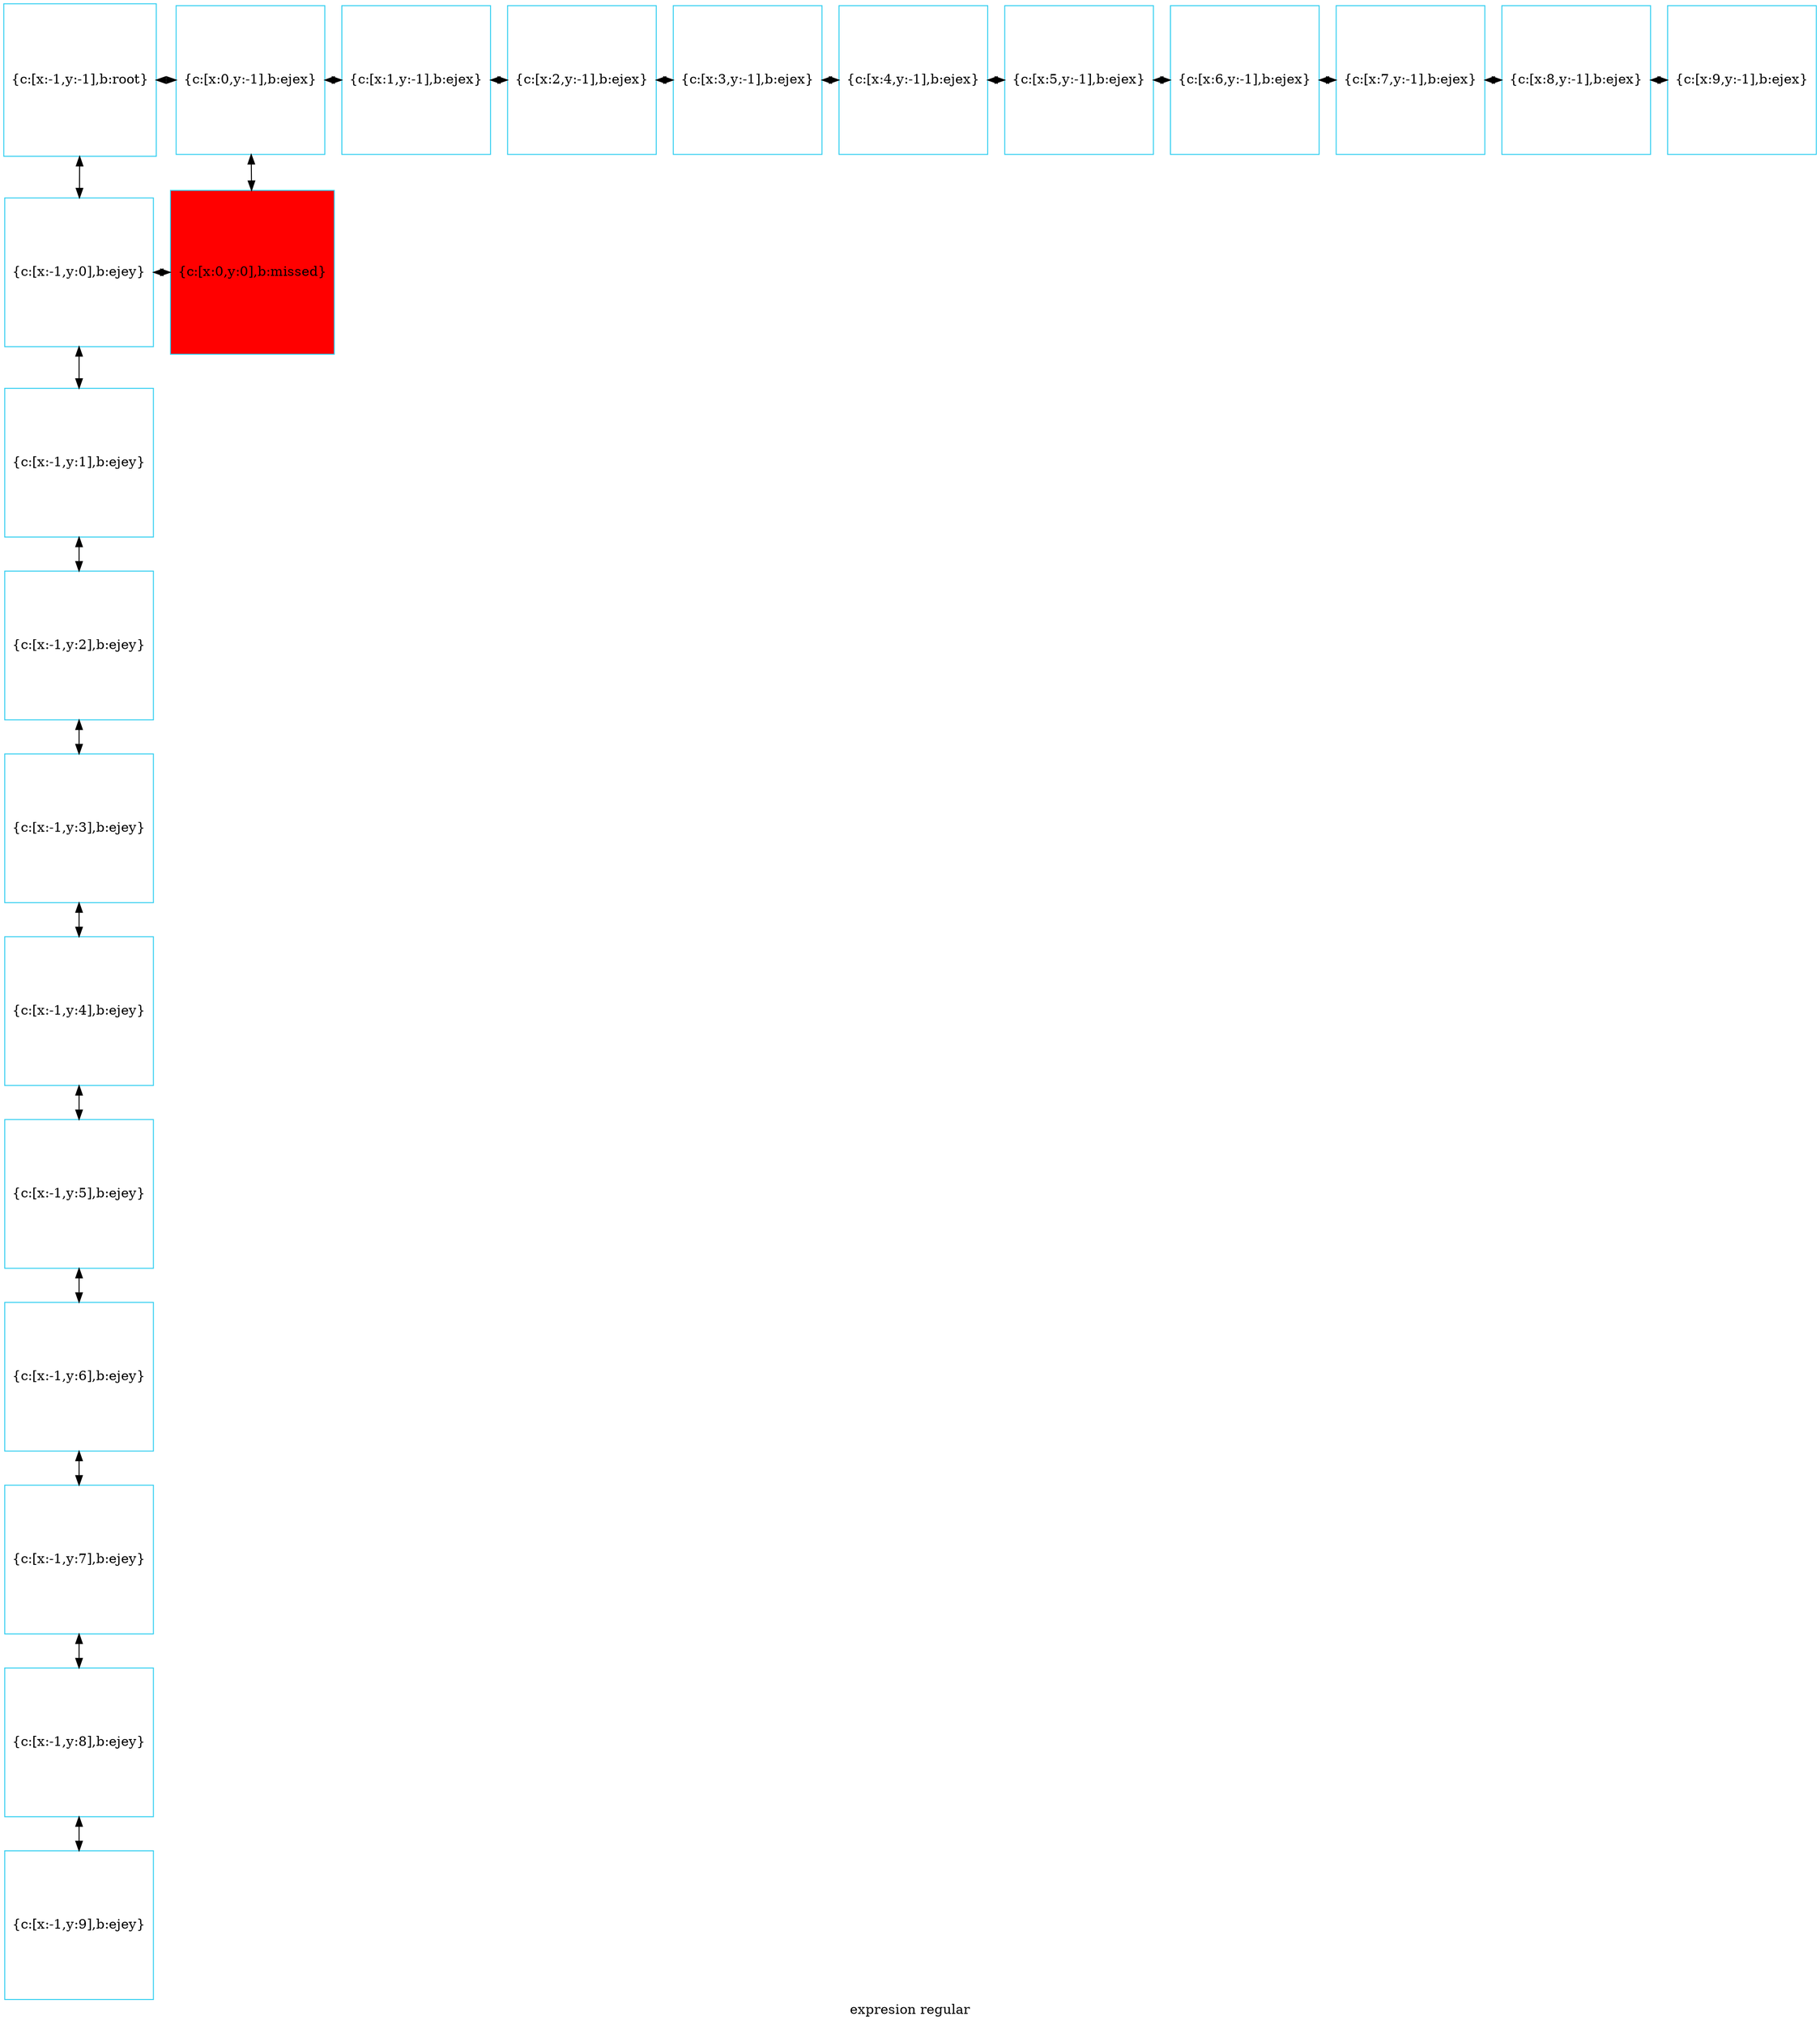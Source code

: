 digraph G
{label="expresion regular"
        node[shape = square]
        node[style = filled]
        node[fillcolor = "#EEEEE"]
        node[color = "#EEEEE"]
        node[color = "#31CEF0"]

2027290013376[label="{c:[x:-1,y:-1],b:root}",fillcolor = "white"]
2027290013856[label="{c:[x:0,y:-1],b:ejex}",fillcolor = "white"]
2027290014000[label="{c:[x:1,y:-1],b:ejex}",fillcolor = "white"]
2027290014144[label="{c:[x:2,y:-1],b:ejex}",fillcolor = "white"]
2027290014288[label="{c:[x:3,y:-1],b:ejex}",fillcolor = "white"]
2027290014432[label="{c:[x:4,y:-1],b:ejex}",fillcolor = "white"]
2027290014576[label="{c:[x:5,y:-1],b:ejex}",fillcolor = "white"]
2027290014720[label="{c:[x:6,y:-1],b:ejex}",fillcolor = "white"]
2027290014864[label="{c:[x:7,y:-1],b:ejex}",fillcolor = "white"]
2027290015008[label="{c:[x:8,y:-1],b:ejex}",fillcolor = "white"]
2027290015152[label="{c:[x:9,y:-1],b:ejex}",fillcolor = "white"]
2027290015296[label="{c:[x:-1,y:0],b:ejey}",fillcolor = "white"]
2027290121392[label="{c:[x:0,y:0],b:missed}",fillcolor = "red"]
2027290015440[label="{c:[x:-1,y:1],b:ejey}",fillcolor = "white"]
2027290015584[label="{c:[x:-1,y:2],b:ejey}",fillcolor = "white"]
2027290015728[label="{c:[x:-1,y:3],b:ejey}",fillcolor = "white"]
2027290015872[label="{c:[x:-1,y:4],b:ejey}",fillcolor = "white"]
2027290016016[label="{c:[x:-1,y:5],b:ejey}",fillcolor = "white"]
2027290016160[label="{c:[x:-1,y:6],b:ejey}",fillcolor = "white"]
2027290016304[label="{c:[x:-1,y:7],b:ejey}",fillcolor = "white"]
2027290016448[label="{c:[x:-1,y:8],b:ejey}",fillcolor = "white"]
2027290016592[label="{c:[x:-1,y:9],b:ejey}",fillcolor = "white"]
2027290013376->2027290015296[dir = both];
2027290015296->2027290015440[dir = both];
2027290015440->2027290015584[dir = both];
2027290015584->2027290015728[dir = both];
2027290015728->2027290015872[dir = both];
2027290015872->2027290016016[dir = both];
2027290016016->2027290016160[dir = both];
2027290016160->2027290016304[dir = both];
2027290016304->2027290016448[dir = both];
2027290016448->2027290016592[dir = both];
2027290013856->2027290121392[dir = both];
2027290013376->2027290013856[dir = both];
2027290013856->2027290014000[dir = both];
2027290014000->2027290014144[dir = both];
2027290014144->2027290014288[dir = both];
2027290014288->2027290014432[dir = both];
2027290014432->2027290014576[dir = both];
2027290014576->2027290014720[dir = both];
2027290014720->2027290014864[dir = both];
2027290014864->2027290015008[dir = both];
2027290015008->2027290015152[dir = both];
2027290015296->2027290121392[constraint=false,dir = both];
 {rank=same; 2027290013376;2027290013856;2027290014000;2027290014144;2027290014288;2027290014432;2027290014576;2027290014720;2027290014864;2027290015008;2027290015152;}
 {rank=same; 2027290015296;2027290121392;}
 {rank=same; 2027290015440;}
 {rank=same; 2027290015584;}
 {rank=same; 2027290015728;}
 {rank=same; 2027290015872;}
 {rank=same; 2027290016016;}
 {rank=same; 2027290016160;}
 {rank=same; 2027290016304;}
 {rank=same; 2027290016448;}
 {rank=same; 2027290016592;}
}